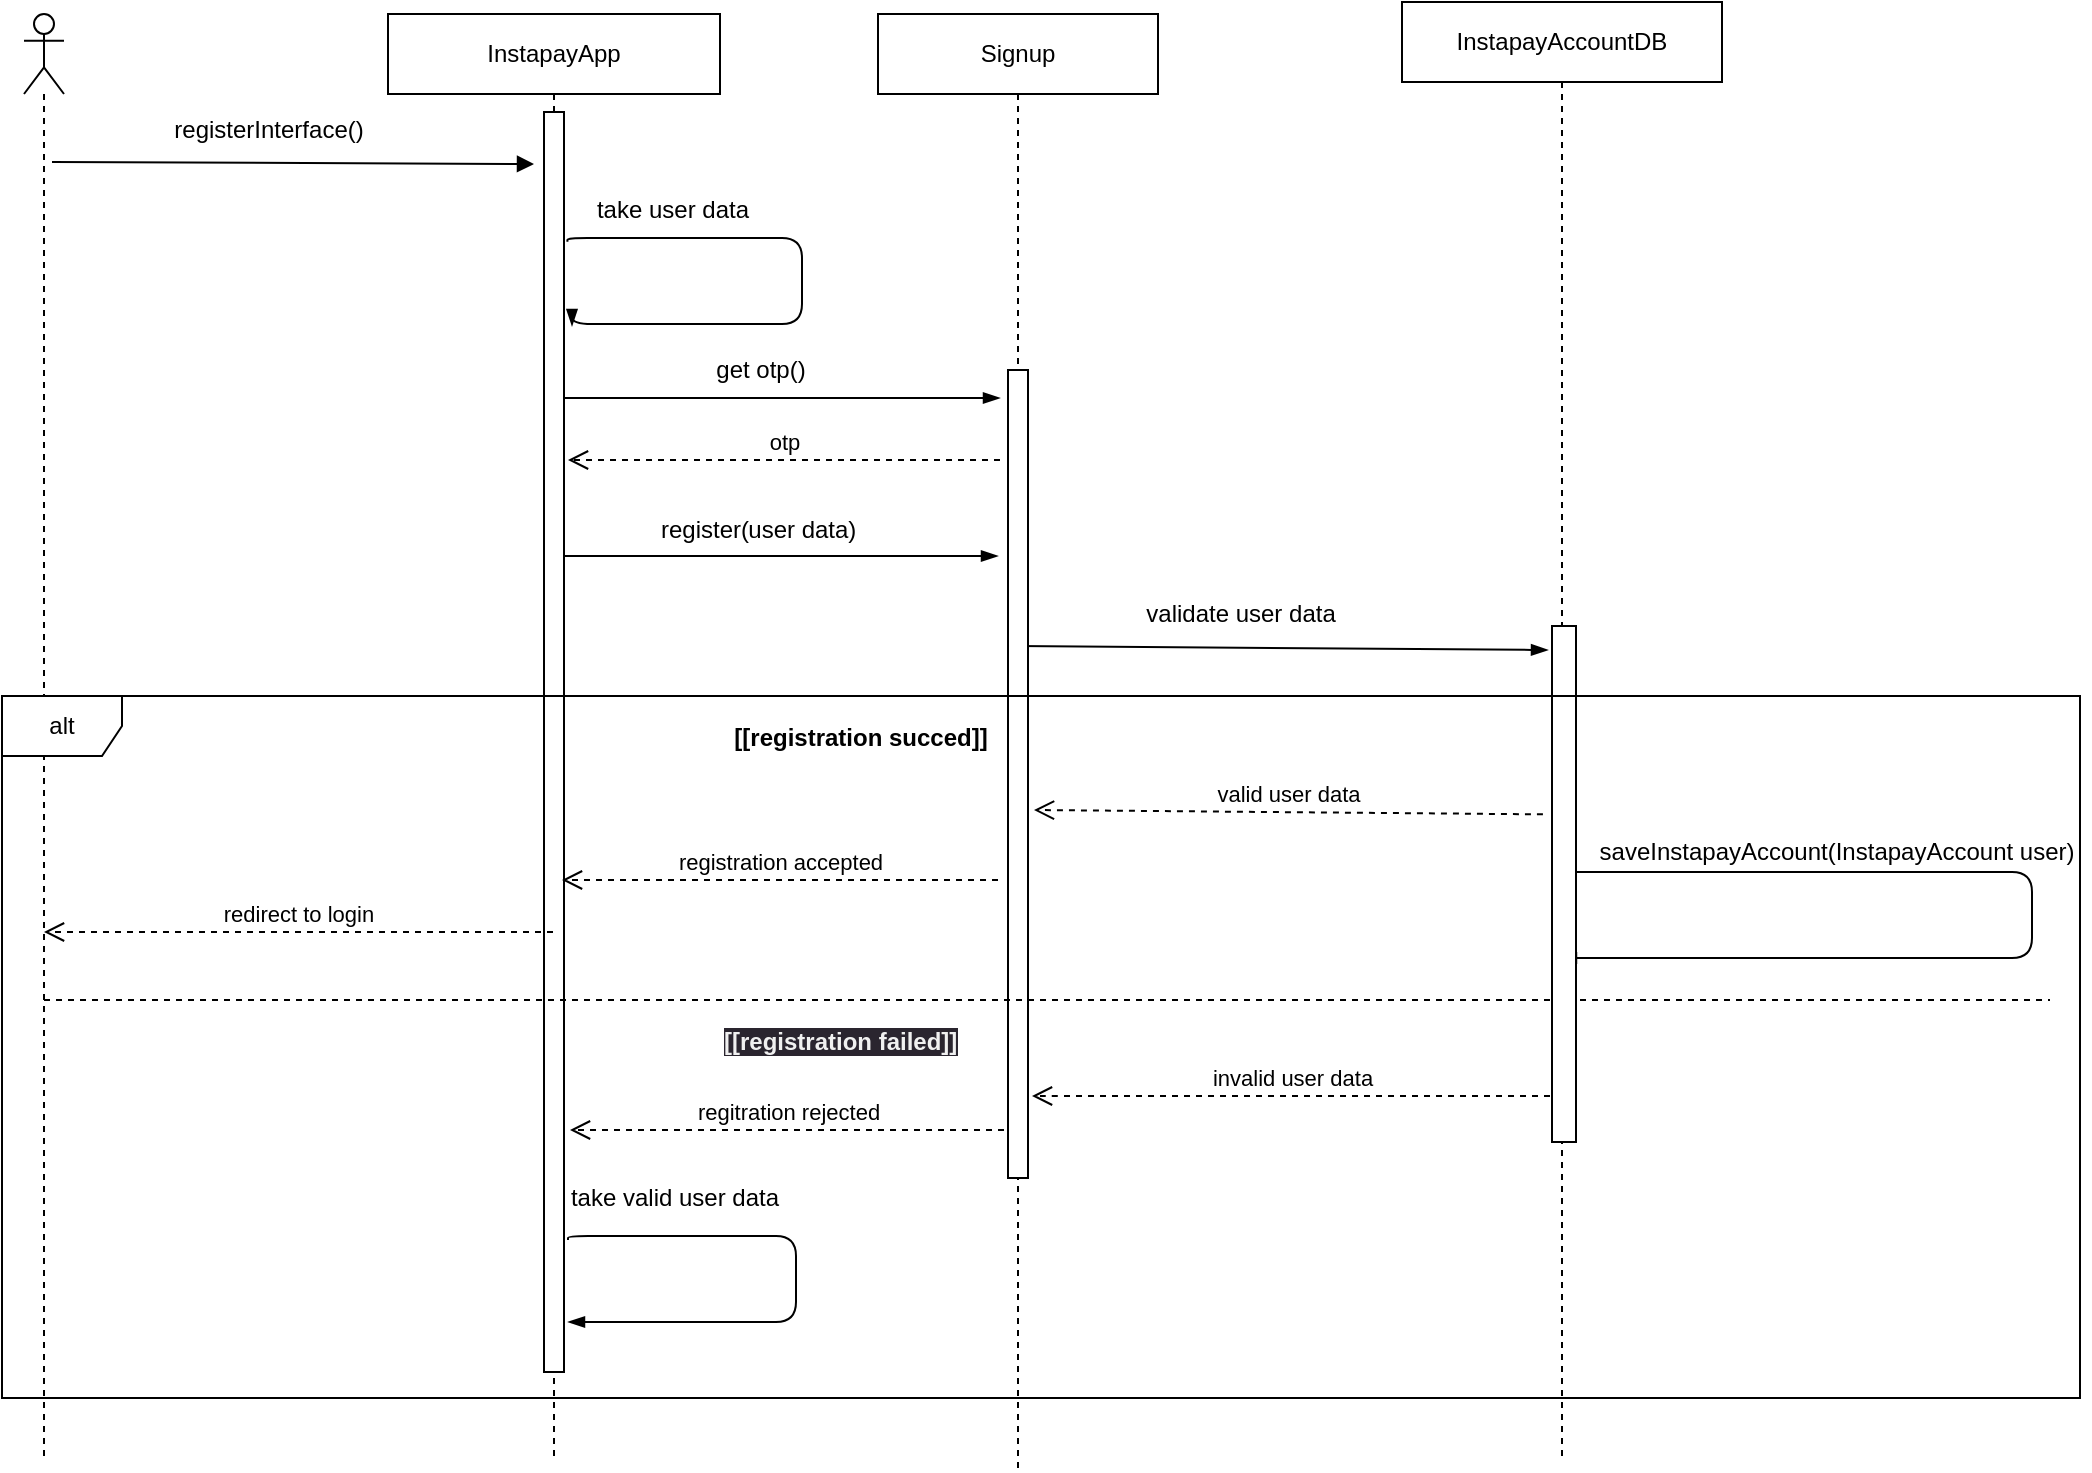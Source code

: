 <mxfile><diagram id="-Vv1gKbPDoG14FSwxwox" name="Page-1"><mxGraphModel dx="1489" dy="874" grid="0" gridSize="10" guides="1" tooltips="1" connect="1" arrows="1" fold="1" page="1" pageScale="1" pageWidth="850" pageHeight="1100" math="0" shadow="0"><root><mxCell id="0"/><mxCell id="1" parent="0"/><mxCell id="2" value="InstapayApp" style="shape=umlLifeline;perimeter=lifelinePerimeter;whiteSpace=wrap;html=1;container=1;collapsible=0;recursiveResize=0;outlineConnect=0;" vertex="1" parent="1"><mxGeometry x="282" y="21" width="166" height="723" as="geometry"/></mxCell><mxCell id="21" value="" style="fontSize=12;html=1;endArrow=blockThin;endFill=1;" edge="1" parent="2"><mxGeometry width="160" relative="1" as="geometry"><mxPoint x="84" y="192" as="sourcePoint"/><mxPoint x="306" y="192" as="targetPoint"/></mxGeometry></mxCell><mxCell id="25" value="" style="fontSize=12;html=1;endArrow=blockThin;endFill=1;" edge="1" parent="2"><mxGeometry width="160" relative="1" as="geometry"><mxPoint x="86" y="271" as="sourcePoint"/><mxPoint x="305" y="271" as="targetPoint"/></mxGeometry></mxCell><mxCell id="59" value="" style="html=1;points=[];perimeter=orthogonalPerimeter;" vertex="1" parent="2"><mxGeometry x="78" y="49" width="10" height="630" as="geometry"/></mxCell><mxCell id="51" value="" style="edgeStyle=orthogonalEdgeStyle;fontSize=12;html=1;endArrow=blockThin;endFill=1;exitX=1.171;exitY=0.103;exitDx=0;exitDy=0;exitPerimeter=0;" edge="1" parent="2" source="59"><mxGeometry width="160" relative="1" as="geometry"><mxPoint x="95" y="109" as="sourcePoint"/><mxPoint x="92" y="156" as="targetPoint"/><Array as="points"><mxPoint x="90" y="112"/><mxPoint x="207" y="112"/><mxPoint x="207" y="155"/><mxPoint x="92" y="155"/></Array></mxGeometry></mxCell><mxCell id="3" value="Signup" style="shape=umlLifeline;perimeter=lifelinePerimeter;whiteSpace=wrap;html=1;container=1;collapsible=0;recursiveResize=0;outlineConnect=0;" vertex="1" parent="1"><mxGeometry x="527" y="21" width="140" height="728" as="geometry"/></mxCell><mxCell id="47" value="" style="fontSize=12;html=1;endArrow=blockThin;endFill=1;" edge="1" parent="3"><mxGeometry width="160" relative="1" as="geometry"><mxPoint x="69" y="316" as="sourcePoint"/><mxPoint x="335" y="318" as="targetPoint"/></mxGeometry></mxCell><mxCell id="60" value="" style="html=1;points=[];perimeter=orthogonalPerimeter;" vertex="1" parent="3"><mxGeometry x="65" y="178" width="10" height="404" as="geometry"/></mxCell><mxCell id="4" value="" style="shape=umlLifeline;participant=umlActor;perimeter=lifelinePerimeter;whiteSpace=wrap;html=1;container=1;collapsible=0;recursiveResize=0;verticalAlign=top;spacingTop=36;outlineConnect=0;" vertex="1" parent="1"><mxGeometry x="100" y="21" width="20" height="722" as="geometry"/></mxCell><mxCell id="5" value="" style="html=1;verticalAlign=bottom;endArrow=block;" edge="1" parent="4"><mxGeometry x="0.002" y="9" width="80" relative="1" as="geometry"><mxPoint x="14" y="74" as="sourcePoint"/><mxPoint x="255" y="75" as="targetPoint"/><mxPoint as="offset"/></mxGeometry></mxCell><mxCell id="6" value="registerInterface()" style="text;html=1;align=center;verticalAlign=middle;resizable=0;points=[];autosize=1;strokeColor=none;fillColor=none;" vertex="1" parent="1"><mxGeometry x="165" y="66" width="113" height="26" as="geometry"/></mxCell><mxCell id="20" value="take user data" style="text;html=1;align=center;verticalAlign=middle;resizable=0;points=[];autosize=1;strokeColor=none;fillColor=none;" vertex="1" parent="1"><mxGeometry x="377" y="106" width="94" height="26" as="geometry"/></mxCell><mxCell id="22" value="get otp()" style="text;html=1;align=center;verticalAlign=middle;resizable=0;points=[];autosize=1;strokeColor=none;fillColor=none;" vertex="1" parent="1"><mxGeometry x="436" y="186" width="63" height="26" as="geometry"/></mxCell><mxCell id="24" value="otp" style="html=1;verticalAlign=bottom;endArrow=open;dashed=1;endSize=8;" edge="1" parent="1"><mxGeometry relative="1" as="geometry"><mxPoint x="588" y="244" as="sourcePoint"/><mxPoint x="372" y="244" as="targetPoint"/><Array as="points"><mxPoint x="557" y="244"/></Array></mxGeometry></mxCell><mxCell id="26" value="register(" style="text;html=1;align=center;verticalAlign=middle;resizable=0;points=[];autosize=1;strokeColor=none;fillColor=none;" vertex="1" parent="1"><mxGeometry x="409" y="266" width="62" height="26" as="geometry"/></mxCell><mxCell id="27" value="&amp;nbsp;user data)" style="text;html=1;align=center;verticalAlign=middle;resizable=0;points=[];autosize=1;strokeColor=none;fillColor=none;" vertex="1" parent="1"><mxGeometry x="449" y="266" width="75" height="26" as="geometry"/></mxCell><mxCell id="29" value="validate user data" style="text;html=1;align=center;verticalAlign=middle;resizable=0;points=[];autosize=1;strokeColor=none;fillColor=none;" vertex="1" parent="1"><mxGeometry x="651" y="308" width="113" height="26" as="geometry"/></mxCell><mxCell id="34" value="registration accepted" style="html=1;verticalAlign=bottom;endArrow=open;dashed=1;endSize=8;" edge="1" parent="1"><mxGeometry relative="1" as="geometry"><mxPoint x="587" y="454" as="sourcePoint"/><mxPoint x="369" y="454" as="targetPoint"/><Array as="points"><mxPoint x="396" y="454"/></Array></mxGeometry></mxCell><mxCell id="35" value="redirect to login" style="html=1;verticalAlign=bottom;endArrow=open;dashed=1;endSize=8;" edge="1" parent="1" source="2" target="4"><mxGeometry relative="1" as="geometry"><mxPoint x="335" y="454" as="sourcePoint"/><mxPoint x="255" y="454" as="targetPoint"/><Array as="points"><mxPoint x="286" y="480"/></Array></mxGeometry></mxCell><mxCell id="36" value="" style="edgeStyle=orthogonalEdgeStyle;fontSize=12;html=1;endArrow=blockThin;endFill=1;" edge="1" parent="1"><mxGeometry width="160" relative="1" as="geometry"><mxPoint x="372" y="634" as="sourcePoint"/><mxPoint x="372" y="675" as="targetPoint"/><Array as="points"><mxPoint x="486" y="632"/><mxPoint x="486" y="675"/></Array></mxGeometry></mxCell><mxCell id="37" value="take valid user data" style="text;html=1;align=center;verticalAlign=middle;resizable=0;points=[];autosize=1;strokeColor=none;fillColor=none;" vertex="1" parent="1"><mxGeometry x="364" y="600" width="122" height="26" as="geometry"/></mxCell><mxCell id="43" value="" style="endArrow=none;dashed=1;html=1;" edge="1" parent="1" source="4"><mxGeometry width="50" height="50" relative="1" as="geometry"><mxPoint x="183" y="589" as="sourcePoint"/><mxPoint x="1113" y="514" as="targetPoint"/><Array as="points"><mxPoint x="348" y="514"/></Array></mxGeometry></mxCell><mxCell id="39" value="regitration rejected" style="html=1;verticalAlign=bottom;endArrow=open;dashed=1;endSize=8;" edge="1" parent="1"><mxGeometry relative="1" as="geometry"><mxPoint x="590" y="579" as="sourcePoint"/><mxPoint x="373" y="579" as="targetPoint"/><Array as="points"><mxPoint x="480" y="579"/><mxPoint x="373" y="579"/></Array></mxGeometry></mxCell><mxCell id="44" value="&lt;b style=&quot;border-color: rgb(0, 0, 0); color: rgb(240, 240, 240); font-family: Helvetica; font-size: 12px; font-style: normal; font-variant-ligatures: normal; font-variant-caps: normal; letter-spacing: normal; orphans: 2; text-align: center; text-indent: 0px; text-transform: none; widows: 2; word-spacing: 0px; -webkit-text-stroke-width: 0px; background-color: rgb(42, 37, 47); text-decoration-thickness: initial; text-decoration-style: initial; text-decoration-color: initial;&quot;&gt;[[registration failed]]&lt;/b&gt;" style="text;whiteSpace=wrap;html=1;" vertex="1" parent="1"><mxGeometry x="447.995" y="521.004" width="155" height="36" as="geometry"/></mxCell><mxCell id="45" value="InstapayAccountDB" style="shape=umlLifeline;perimeter=lifelinePerimeter;whiteSpace=wrap;html=1;container=1;collapsible=0;recursiveResize=0;outlineConnect=0;" vertex="1" parent="1"><mxGeometry x="789" y="15" width="160" height="728" as="geometry"/></mxCell><mxCell id="54" value="&lt;div style=&quot;background-color: rgb(24, 24, 36); font-family: &amp;quot;JetBrains Mono&amp;quot;, &amp;quot;Droid Sans Mono&amp;quot;, &amp;quot;monospace&amp;quot;, monospace; font-size: 22px; line-height: 30px;&quot;&gt;&lt;br&gt;&lt;/div&gt;" style="text;html=1;align=center;verticalAlign=middle;resizable=0;points=[];autosize=1;strokeColor=none;fillColor=none;" vertex="1" parent="45"><mxGeometry x="131" y="401" width="18" height="42" as="geometry"/></mxCell><mxCell id="53" value="" style="edgeStyle=orthogonalEdgeStyle;fontSize=12;html=1;endArrow=blockThin;endFill=1;" edge="1" parent="45"><mxGeometry width="160" relative="1" as="geometry"><mxPoint x="81.83" y="435" as="sourcePoint"/><mxPoint x="78.997" y="478" as="targetPoint"/><Array as="points"><mxPoint x="315" y="435"/><mxPoint x="315" y="478"/></Array></mxGeometry></mxCell><mxCell id="62" value="" style="html=1;points=[];perimeter=orthogonalPerimeter;" vertex="1" parent="45"><mxGeometry x="75" y="312" width="12" height="258" as="geometry"/></mxCell><mxCell id="30" value="alt" style="shape=umlFrame;whiteSpace=wrap;html=1;" vertex="1" parent="1"><mxGeometry x="89" y="362" width="1039" height="351" as="geometry"/></mxCell><mxCell id="41" value="&lt;b&gt;[[registration succed]]&lt;/b&gt;" style="text;html=1;align=center;verticalAlign=middle;resizable=0;points=[];autosize=1;strokeColor=none;fillColor=none;" vertex="1" parent="1"><mxGeometry x="445" y="369.5" width="145" height="26" as="geometry"/></mxCell><mxCell id="48" value="valid user data" style="html=1;verticalAlign=bottom;endArrow=open;dashed=1;endSize=8;exitX=-0.378;exitY=0.365;exitDx=0;exitDy=0;exitPerimeter=0;" edge="1" parent="1" source="62"><mxGeometry relative="1" as="geometry"><mxPoint x="855" y="419" as="sourcePoint"/><mxPoint x="605" y="419" as="targetPoint"/><Array as="points"/></mxGeometry></mxCell><mxCell id="55" value="&lt;span style=&quot;white-space: pre;&quot;&gt;&#9;&lt;/span&gt;&lt;span style=&quot;white-space: pre;&quot;&gt;&#9;&lt;/span&gt;&lt;span style=&quot;white-space: pre;&quot;&gt;&#9;&lt;/span&gt;&lt;span style=&quot;white-space: pre;&quot;&gt;&#9;&lt;/span&gt;&lt;span style=&quot;white-space: pre;&quot;&gt;&#9;&lt;/span&gt;&lt;span style=&quot;white-space: pre;&quot;&gt;&#9;&lt;/span&gt;saveInstapayAccount(InstapayAccount user)" style="text;html=1;align=center;verticalAlign=middle;resizable=0;points=[];autosize=1;strokeColor=none;fillColor=none;" vertex="1" parent="1"><mxGeometry x="718" y="427" width="415" height="26" as="geometry"/></mxCell><mxCell id="49" value="invalid user data" style="html=1;verticalAlign=bottom;endArrow=open;dashed=1;endSize=8;" edge="1" parent="1"><mxGeometry relative="1" as="geometry"><mxPoint x="863" y="562" as="sourcePoint"/><mxPoint x="604" y="562" as="targetPoint"/><Array as="points"><mxPoint x="610" y="562"/></Array></mxGeometry></mxCell></root></mxGraphModel></diagram></mxfile>